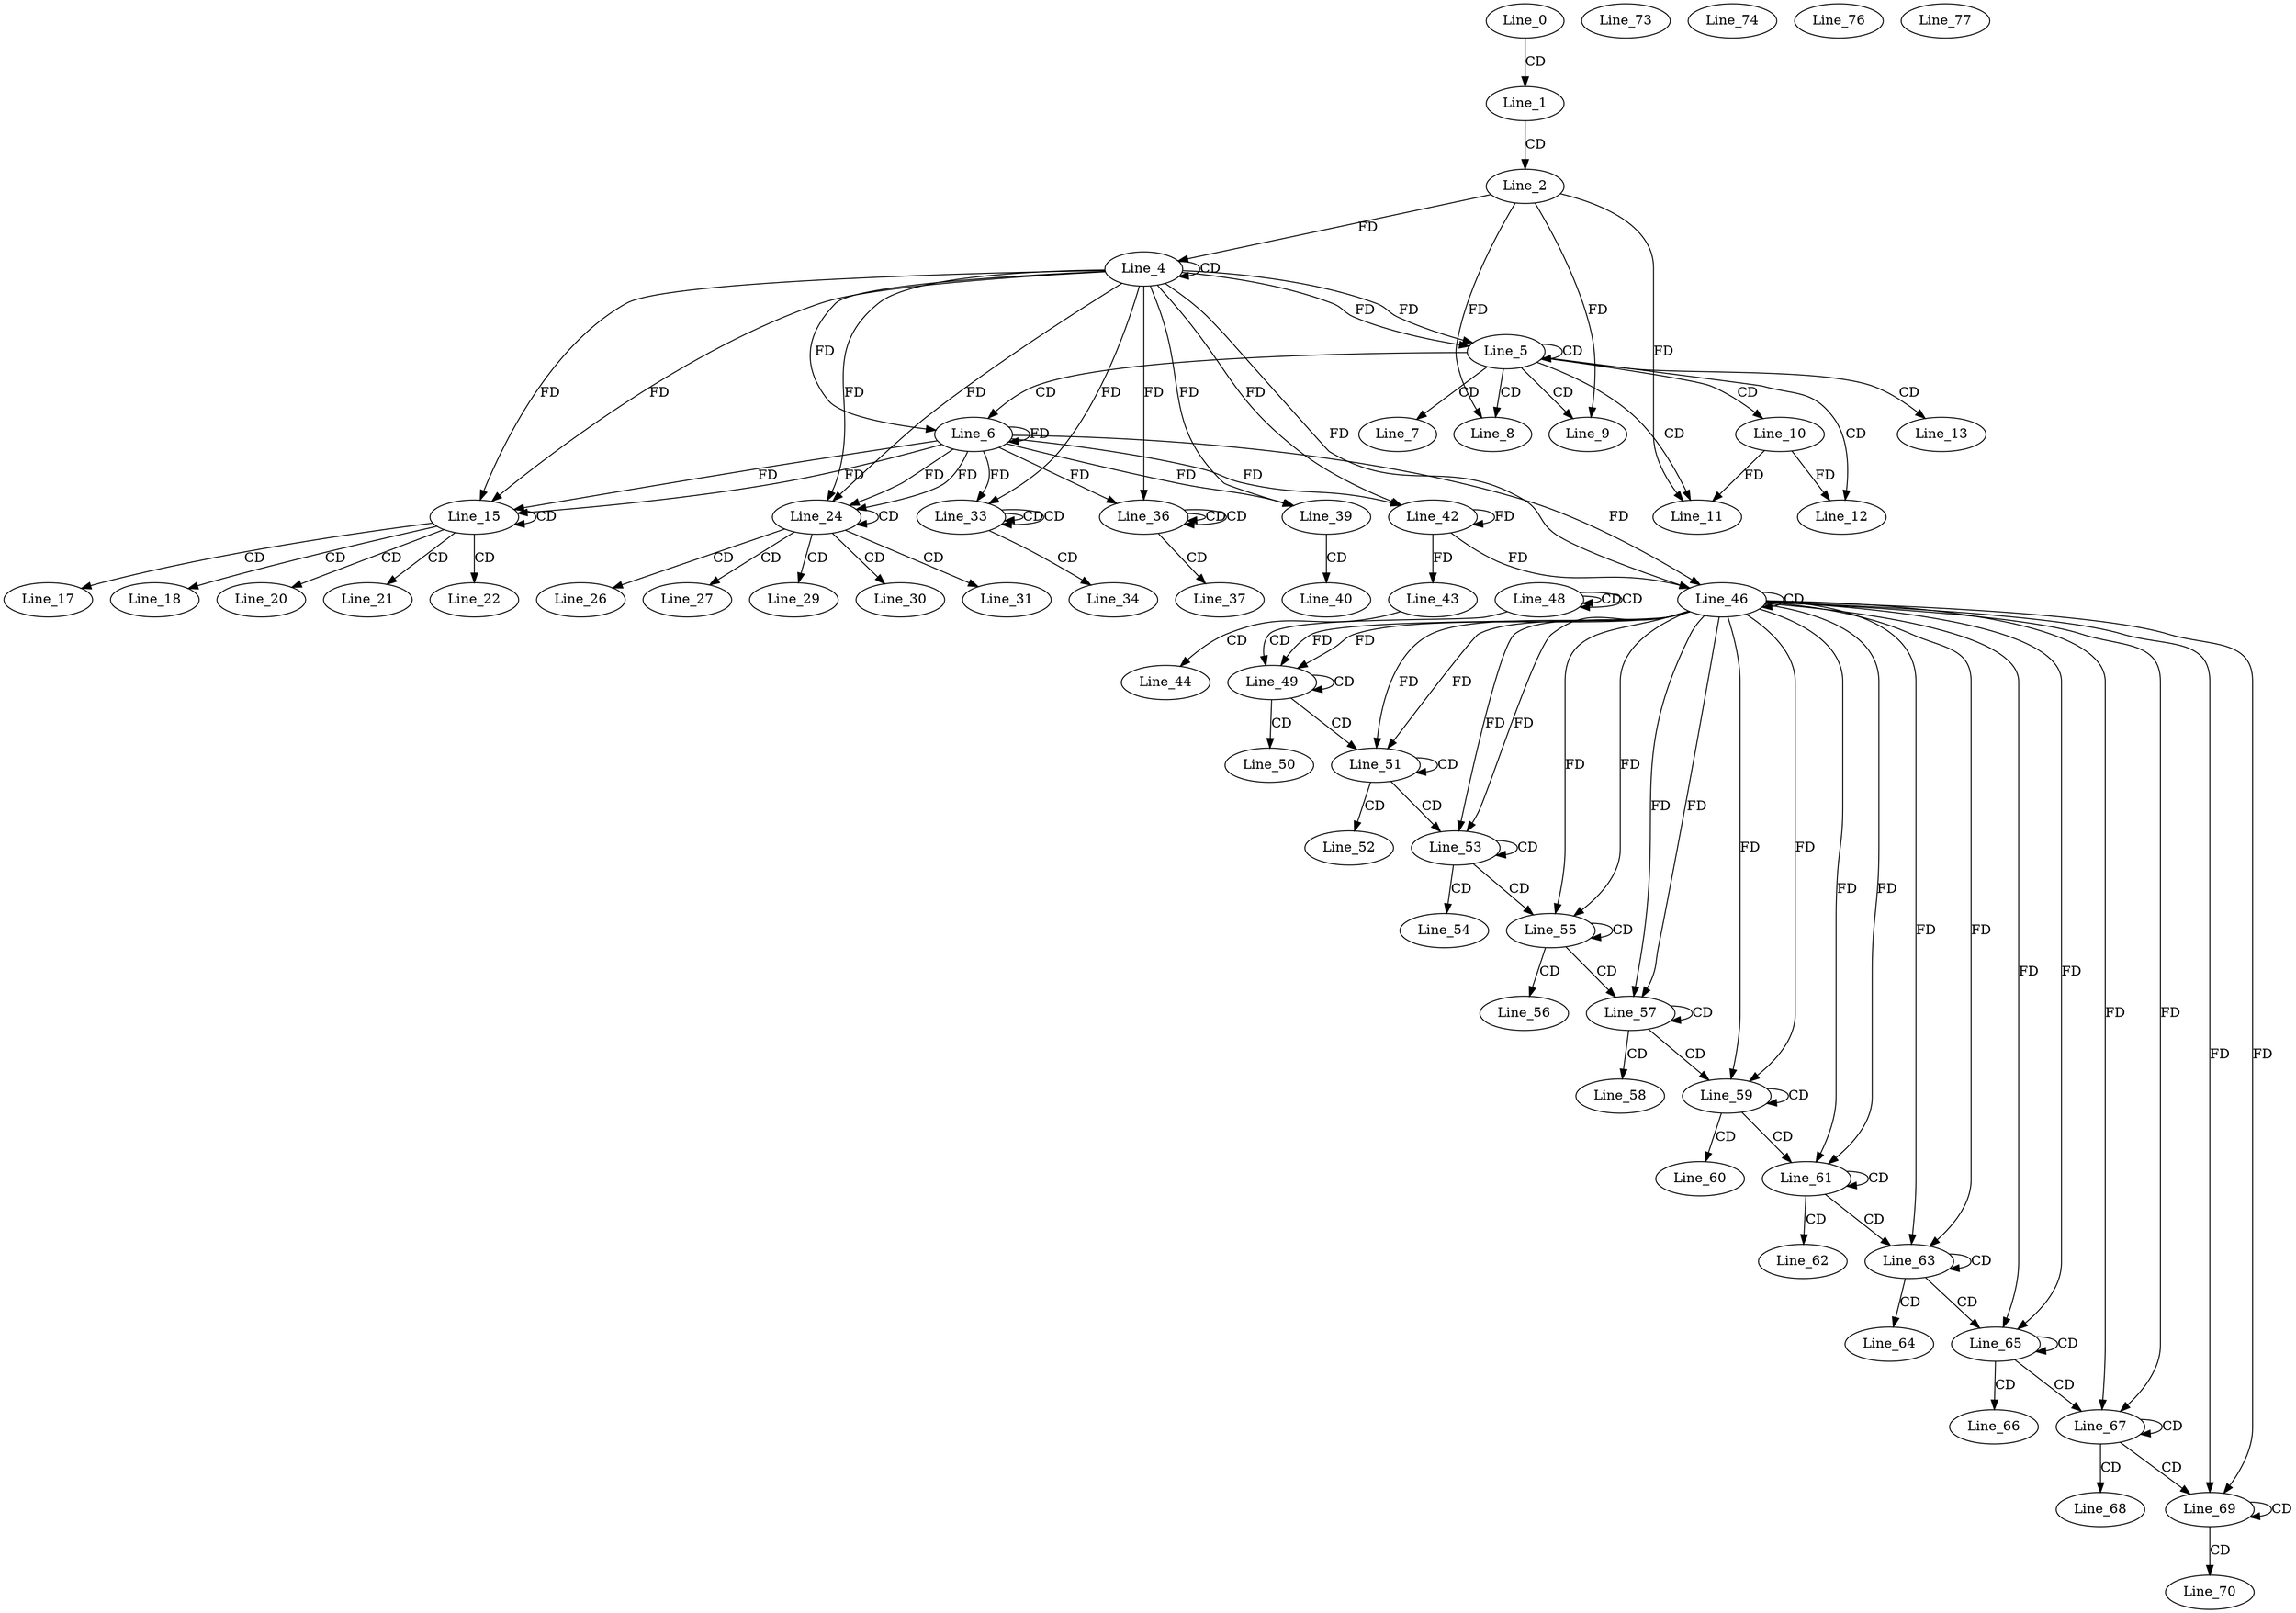 digraph G {
  Line_0;
  Line_1;
  Line_2;
  Line_4;
  Line_4;
  Line_5;
  Line_5;
  Line_6;
  Line_6;
  Line_7;
  Line_8;
  Line_9;
  Line_10;
  Line_11;
  Line_11;
  Line_12;
  Line_13;
  Line_15;
  Line_15;
  Line_17;
  Line_18;
  Line_20;
  Line_20;
  Line_21;
  Line_22;
  Line_24;
  Line_24;
  Line_26;
  Line_27;
  Line_29;
  Line_29;
  Line_30;
  Line_31;
  Line_33;
  Line_33;
  Line_33;
  Line_34;
  Line_36;
  Line_36;
  Line_36;
  Line_37;
  Line_39;
  Line_39;
  Line_40;
  Line_42;
  Line_42;
  Line_42;
  Line_43;
  Line_43;
  Line_44;
  Line_46;
  Line_46;
  Line_46;
  Line_48;
  Line_48;
  Line_48;
  Line_49;
  Line_49;
  Line_50;
  Line_51;
  Line_51;
  Line_52;
  Line_53;
  Line_53;
  Line_54;
  Line_55;
  Line_55;
  Line_56;
  Line_57;
  Line_57;
  Line_58;
  Line_59;
  Line_59;
  Line_60;
  Line_61;
  Line_61;
  Line_62;
  Line_63;
  Line_63;
  Line_64;
  Line_65;
  Line_65;
  Line_66;
  Line_67;
  Line_67;
  Line_68;
  Line_69;
  Line_69;
  Line_70;
  Line_73;
  Line_74;
  Line_76;
  Line_76;
  Line_77;
  Line_0 -> Line_1 [ label="CD" ];
  Line_1 -> Line_2 [ label="CD" ];
  Line_4 -> Line_4 [ label="CD" ];
  Line_2 -> Line_4 [ label="FD" ];
  Line_4 -> Line_5 [ label="FD" ];
  Line_5 -> Line_5 [ label="CD" ];
  Line_4 -> Line_5 [ label="FD" ];
  Line_5 -> Line_6 [ label="CD" ];
  Line_4 -> Line_6 [ label="FD" ];
  Line_6 -> Line_6 [ label="FD" ];
  Line_5 -> Line_7 [ label="CD" ];
  Line_5 -> Line_8 [ label="CD" ];
  Line_2 -> Line_8 [ label="FD" ];
  Line_5 -> Line_9 [ label="CD" ];
  Line_2 -> Line_9 [ label="FD" ];
  Line_5 -> Line_10 [ label="CD" ];
  Line_5 -> Line_11 [ label="CD" ];
  Line_10 -> Line_11 [ label="FD" ];
  Line_2 -> Line_11 [ label="FD" ];
  Line_5 -> Line_12 [ label="CD" ];
  Line_10 -> Line_12 [ label="FD" ];
  Line_5 -> Line_13 [ label="CD" ];
  Line_4 -> Line_15 [ label="FD" ];
  Line_6 -> Line_15 [ label="FD" ];
  Line_15 -> Line_15 [ label="CD" ];
  Line_4 -> Line_15 [ label="FD" ];
  Line_6 -> Line_15 [ label="FD" ];
  Line_15 -> Line_17 [ label="CD" ];
  Line_15 -> Line_18 [ label="CD" ];
  Line_15 -> Line_20 [ label="CD" ];
  Line_15 -> Line_21 [ label="CD" ];
  Line_15 -> Line_22 [ label="CD" ];
  Line_4 -> Line_24 [ label="FD" ];
  Line_6 -> Line_24 [ label="FD" ];
  Line_24 -> Line_24 [ label="CD" ];
  Line_4 -> Line_24 [ label="FD" ];
  Line_6 -> Line_24 [ label="FD" ];
  Line_24 -> Line_26 [ label="CD" ];
  Line_24 -> Line_27 [ label="CD" ];
  Line_24 -> Line_29 [ label="CD" ];
  Line_24 -> Line_30 [ label="CD" ];
  Line_24 -> Line_31 [ label="CD" ];
  Line_33 -> Line_33 [ label="CD" ];
  Line_33 -> Line_33 [ label="CD" ];
  Line_4 -> Line_33 [ label="FD" ];
  Line_6 -> Line_33 [ label="FD" ];
  Line_33 -> Line_34 [ label="CD" ];
  Line_36 -> Line_36 [ label="CD" ];
  Line_36 -> Line_36 [ label="CD" ];
  Line_4 -> Line_36 [ label="FD" ];
  Line_6 -> Line_36 [ label="FD" ];
  Line_36 -> Line_37 [ label="CD" ];
  Line_4 -> Line_39 [ label="FD" ];
  Line_6 -> Line_39 [ label="FD" ];
  Line_39 -> Line_40 [ label="CD" ];
  Line_4 -> Line_42 [ label="FD" ];
  Line_6 -> Line_42 [ label="FD" ];
  Line_42 -> Line_42 [ label="FD" ];
  Line_42 -> Line_43 [ label="FD" ];
  Line_43 -> Line_44 [ label="CD" ];
  Line_46 -> Line_46 [ label="CD" ];
  Line_4 -> Line_46 [ label="FD" ];
  Line_6 -> Line_46 [ label="FD" ];
  Line_42 -> Line_46 [ label="FD" ];
  Line_48 -> Line_48 [ label="CD" ];
  Line_48 -> Line_48 [ label="CD" ];
  Line_48 -> Line_49 [ label="CD" ];
  Line_46 -> Line_49 [ label="FD" ];
  Line_49 -> Line_49 [ label="CD" ];
  Line_46 -> Line_49 [ label="FD" ];
  Line_49 -> Line_50 [ label="CD" ];
  Line_49 -> Line_51 [ label="CD" ];
  Line_46 -> Line_51 [ label="FD" ];
  Line_51 -> Line_51 [ label="CD" ];
  Line_46 -> Line_51 [ label="FD" ];
  Line_51 -> Line_52 [ label="CD" ];
  Line_51 -> Line_53 [ label="CD" ];
  Line_46 -> Line_53 [ label="FD" ];
  Line_53 -> Line_53 [ label="CD" ];
  Line_46 -> Line_53 [ label="FD" ];
  Line_53 -> Line_54 [ label="CD" ];
  Line_53 -> Line_55 [ label="CD" ];
  Line_46 -> Line_55 [ label="FD" ];
  Line_55 -> Line_55 [ label="CD" ];
  Line_46 -> Line_55 [ label="FD" ];
  Line_55 -> Line_56 [ label="CD" ];
  Line_55 -> Line_57 [ label="CD" ];
  Line_46 -> Line_57 [ label="FD" ];
  Line_57 -> Line_57 [ label="CD" ];
  Line_46 -> Line_57 [ label="FD" ];
  Line_57 -> Line_58 [ label="CD" ];
  Line_57 -> Line_59 [ label="CD" ];
  Line_46 -> Line_59 [ label="FD" ];
  Line_59 -> Line_59 [ label="CD" ];
  Line_46 -> Line_59 [ label="FD" ];
  Line_59 -> Line_60 [ label="CD" ];
  Line_59 -> Line_61 [ label="CD" ];
  Line_46 -> Line_61 [ label="FD" ];
  Line_61 -> Line_61 [ label="CD" ];
  Line_46 -> Line_61 [ label="FD" ];
  Line_61 -> Line_62 [ label="CD" ];
  Line_61 -> Line_63 [ label="CD" ];
  Line_46 -> Line_63 [ label="FD" ];
  Line_63 -> Line_63 [ label="CD" ];
  Line_46 -> Line_63 [ label="FD" ];
  Line_63 -> Line_64 [ label="CD" ];
  Line_63 -> Line_65 [ label="CD" ];
  Line_46 -> Line_65 [ label="FD" ];
  Line_65 -> Line_65 [ label="CD" ];
  Line_46 -> Line_65 [ label="FD" ];
  Line_65 -> Line_66 [ label="CD" ];
  Line_65 -> Line_67 [ label="CD" ];
  Line_46 -> Line_67 [ label="FD" ];
  Line_67 -> Line_67 [ label="CD" ];
  Line_46 -> Line_67 [ label="FD" ];
  Line_67 -> Line_68 [ label="CD" ];
  Line_67 -> Line_69 [ label="CD" ];
  Line_46 -> Line_69 [ label="FD" ];
  Line_69 -> Line_69 [ label="CD" ];
  Line_46 -> Line_69 [ label="FD" ];
  Line_69 -> Line_70 [ label="CD" ];
}
